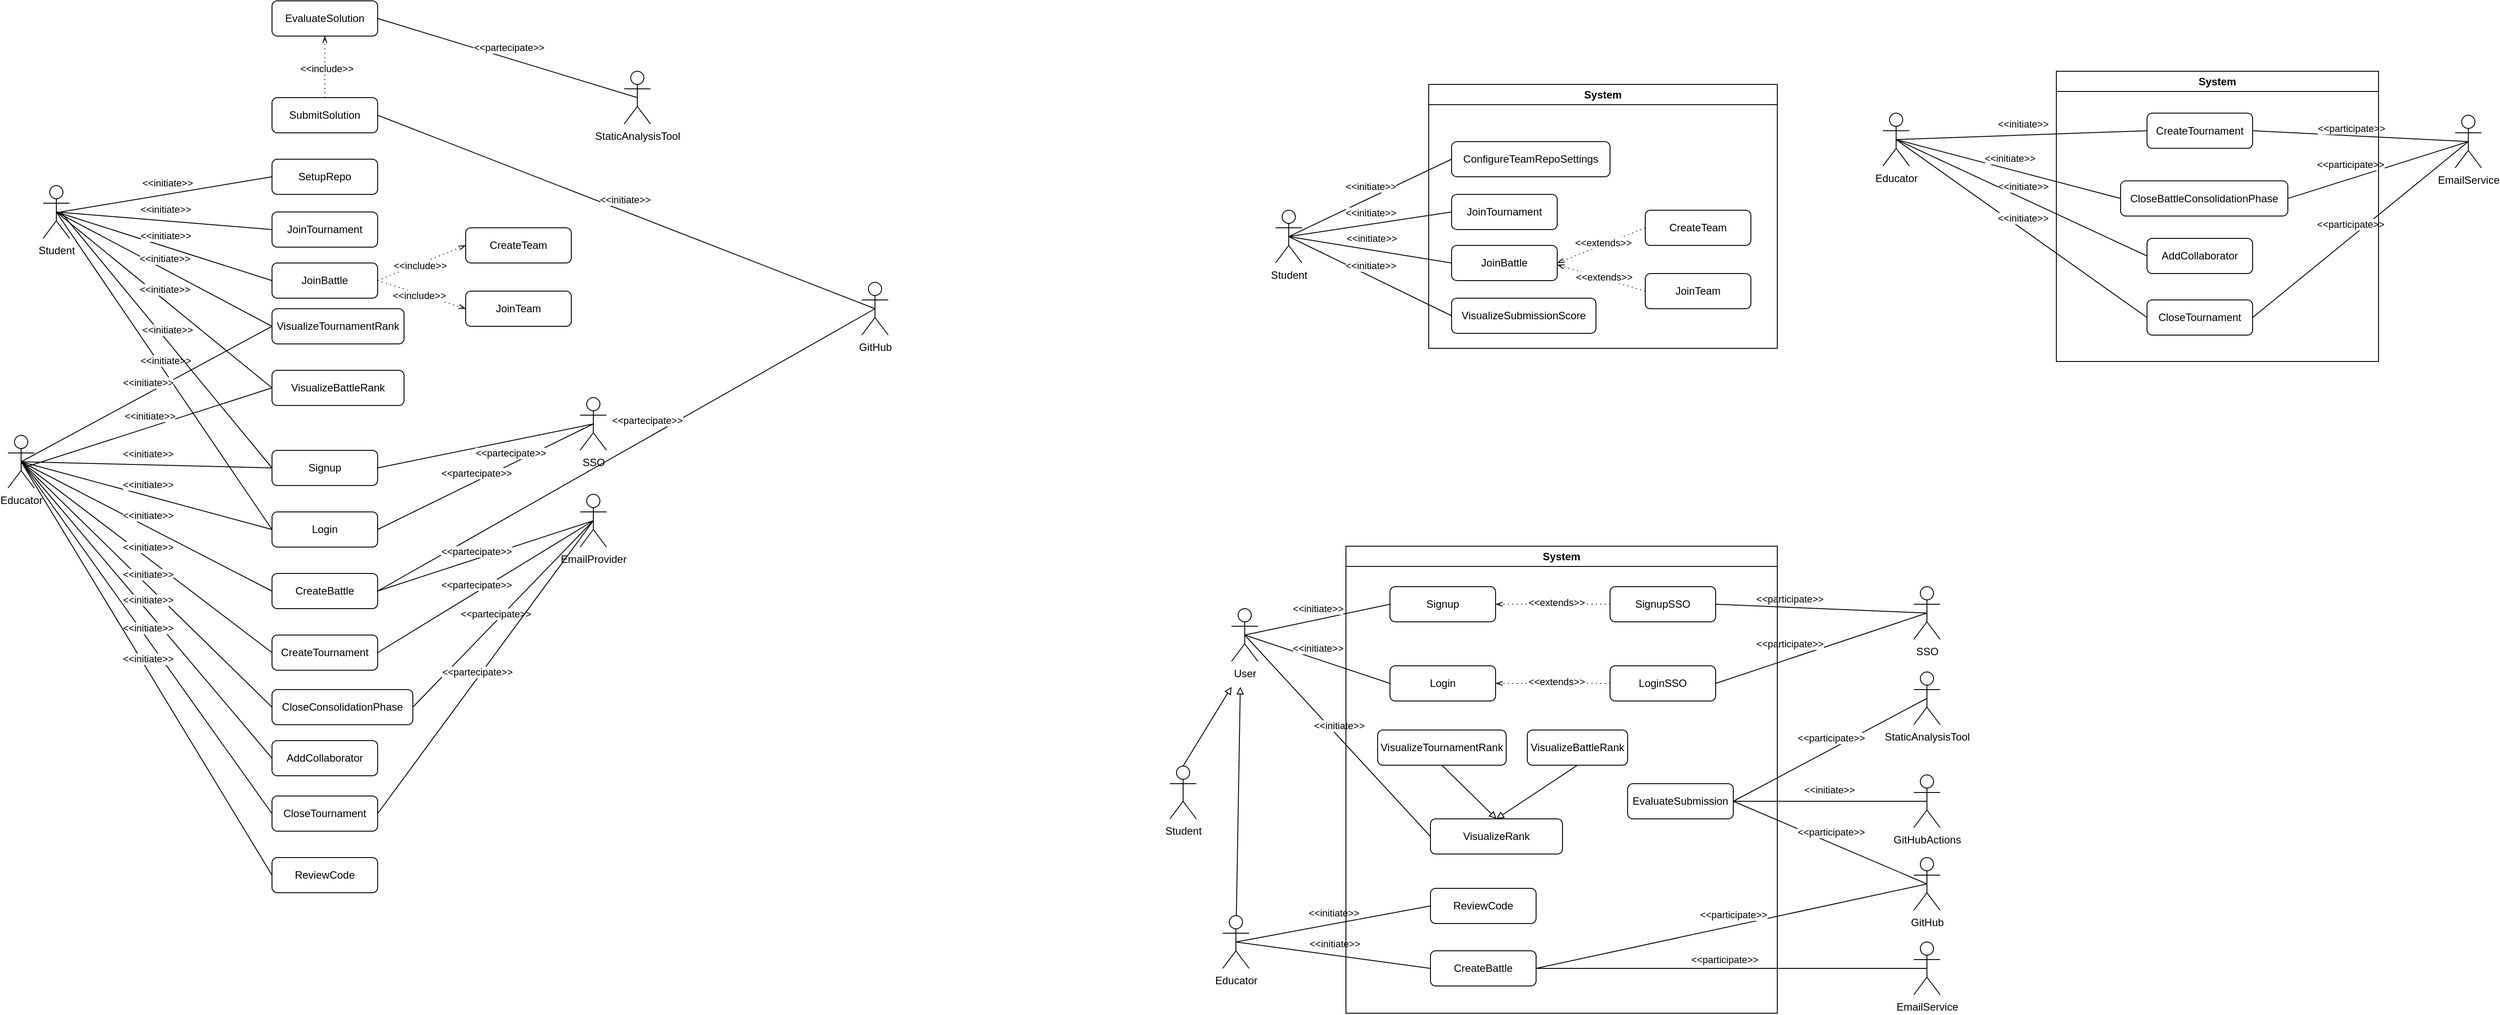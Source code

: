 <mxfile version="22.0.3" type="device">
  <diagram name="Pagina-1" id="O6z_qQVsr-AhyW7QLf9T">
    <mxGraphModel dx="1760" dy="934" grid="1" gridSize="10" guides="1" tooltips="1" connect="1" arrows="1" fold="1" page="1" pageScale="1" pageWidth="1654" pageHeight="2336" math="0" shadow="0">
      <root>
        <mxCell id="0" />
        <mxCell id="1" parent="0" />
        <mxCell id="rVPL7PVAZbZfCyDNaHfz-1" value="StaticAnalysisTool" style="shape=umlActor;verticalLabelPosition=bottom;verticalAlign=top;html=1;outlineConnect=0;" parent="1" vertex="1">
          <mxGeometry x="840" y="250" width="30" height="60" as="geometry" />
        </mxCell>
        <mxCell id="rVPL7PVAZbZfCyDNaHfz-2" value="Student" style="shape=umlActor;verticalLabelPosition=bottom;verticalAlign=top;html=1;outlineConnect=0;" parent="1" vertex="1">
          <mxGeometry x="180" y="380" width="30" height="60" as="geometry" />
        </mxCell>
        <mxCell id="rVPL7PVAZbZfCyDNaHfz-3" value="Educator" style="shape=umlActor;verticalLabelPosition=bottom;verticalAlign=top;html=1;outlineConnect=0;" parent="1" vertex="1">
          <mxGeometry x="140" y="664" width="30" height="60" as="geometry" />
        </mxCell>
        <mxCell id="rVPL7PVAZbZfCyDNaHfz-4" value="SSO" style="shape=umlActor;verticalLabelPosition=bottom;verticalAlign=top;html=1;outlineConnect=0;" parent="1" vertex="1">
          <mxGeometry x="790" y="621" width="30" height="60" as="geometry" />
        </mxCell>
        <mxCell id="rVPL7PVAZbZfCyDNaHfz-6" value="GitHub" style="shape=umlActor;verticalLabelPosition=bottom;verticalAlign=top;html=1;outlineConnect=0;" parent="1" vertex="1">
          <mxGeometry x="1110" y="490" width="30" height="60" as="geometry" />
        </mxCell>
        <mxCell id="rVPL7PVAZbZfCyDNaHfz-9" value="CreateBattle" style="rounded=1;whiteSpace=wrap;html=1;" parent="1" vertex="1">
          <mxGeometry x="440" y="821" width="120" height="40" as="geometry" />
        </mxCell>
        <mxCell id="rVPL7PVAZbZfCyDNaHfz-10" value="CreateTournament" style="rounded=1;whiteSpace=wrap;html=1;" parent="1" vertex="1">
          <mxGeometry x="440" y="891" width="120" height="40" as="geometry" />
        </mxCell>
        <mxCell id="rVPL7PVAZbZfCyDNaHfz-11" value="CloseConsolidationPhase" style="rounded=1;whiteSpace=wrap;html=1;" parent="1" vertex="1">
          <mxGeometry x="440" y="953" width="160" height="40" as="geometry" />
        </mxCell>
        <mxCell id="rVPL7PVAZbZfCyDNaHfz-12" value="CloseTournament" style="rounded=1;whiteSpace=wrap;html=1;" parent="1" vertex="1">
          <mxGeometry x="440" y="1074" width="120" height="40" as="geometry" />
        </mxCell>
        <mxCell id="rVPL7PVAZbZfCyDNaHfz-14" value="Login" style="rounded=1;whiteSpace=wrap;html=1;" parent="1" vertex="1">
          <mxGeometry x="440" y="751" width="120" height="40" as="geometry" />
        </mxCell>
        <mxCell id="rVPL7PVAZbZfCyDNaHfz-15" value="Signup" style="rounded=1;whiteSpace=wrap;html=1;" parent="1" vertex="1">
          <mxGeometry x="440" y="681" width="120" height="40" as="geometry" />
        </mxCell>
        <mxCell id="rVPL7PVAZbZfCyDNaHfz-16" value="SetupRepo" style="rounded=1;whiteSpace=wrap;html=1;" parent="1" vertex="1">
          <mxGeometry x="440" y="350" width="120" height="40" as="geometry" />
        </mxCell>
        <mxCell id="rVPL7PVAZbZfCyDNaHfz-17" value="ReviewCode" style="rounded=1;whiteSpace=wrap;html=1;" parent="1" vertex="1">
          <mxGeometry x="440" y="1144" width="120" height="40" as="geometry" />
        </mxCell>
        <mxCell id="rVPL7PVAZbZfCyDNaHfz-18" value="SubmitSolution" style="rounded=1;whiteSpace=wrap;html=1;" parent="1" vertex="1">
          <mxGeometry x="440" y="280" width="120" height="40" as="geometry" />
        </mxCell>
        <mxCell id="rVPL7PVAZbZfCyDNaHfz-19" value="VisualizeTournamentRank" style="rounded=1;whiteSpace=wrap;html=1;" parent="1" vertex="1">
          <mxGeometry x="440" y="520" width="150" height="40" as="geometry" />
        </mxCell>
        <mxCell id="rVPL7PVAZbZfCyDNaHfz-20" value="EvaluateSolution" style="rounded=1;whiteSpace=wrap;html=1;" parent="1" vertex="1">
          <mxGeometry x="440" y="170" width="120" height="40" as="geometry" />
        </mxCell>
        <mxCell id="rVPL7PVAZbZfCyDNaHfz-21" value="AddCollaborator" style="rounded=1;whiteSpace=wrap;html=1;" parent="1" vertex="1">
          <mxGeometry x="440" y="1011" width="120" height="40" as="geometry" />
        </mxCell>
        <mxCell id="rVPL7PVAZbZfCyDNaHfz-22" value="JoinTournament" style="rounded=1;whiteSpace=wrap;html=1;" parent="1" vertex="1">
          <mxGeometry x="440" y="410" width="120" height="40" as="geometry" />
        </mxCell>
        <mxCell id="rVPL7PVAZbZfCyDNaHfz-23" value="JoinBattle" style="rounded=1;whiteSpace=wrap;html=1;" parent="1" vertex="1">
          <mxGeometry x="440" y="468" width="120" height="40" as="geometry" />
        </mxCell>
        <mxCell id="rVPL7PVAZbZfCyDNaHfz-34" value="" style="fontSize=12;html=1;endFill=0;startFill=0;endSize=6;startSize=6;dashed=1;dashPattern=1 4;endArrow=openThin;startArrow=none;rounded=0;entryX=0.5;entryY=1;entryDx=0;entryDy=0;exitX=0.5;exitY=0;exitDx=0;exitDy=0;" parent="1" source="rVPL7PVAZbZfCyDNaHfz-18" target="rVPL7PVAZbZfCyDNaHfz-20" edge="1">
          <mxGeometry width="160" relative="1" as="geometry">
            <mxPoint x="680" y="410" as="sourcePoint" />
            <mxPoint x="910" y="451" as="targetPoint" />
          </mxGeometry>
        </mxCell>
        <mxCell id="rVPL7PVAZbZfCyDNaHfz-79" value="&amp;lt;&amp;lt;include&amp;gt;&amp;gt;" style="edgeLabel;html=1;align=center;verticalAlign=middle;resizable=0;points=[];" parent="rVPL7PVAZbZfCyDNaHfz-34" vertex="1" connectable="0">
          <mxGeometry x="-0.053" y="-2" relative="1" as="geometry">
            <mxPoint as="offset" />
          </mxGeometry>
        </mxCell>
        <mxCell id="rVPL7PVAZbZfCyDNaHfz-36" value="" style="endArrow=none;html=1;rounded=0;exitX=1;exitY=0.5;exitDx=0;exitDy=0;entryX=0.5;entryY=0.5;entryDx=0;entryDy=0;entryPerimeter=0;" parent="1" source="rVPL7PVAZbZfCyDNaHfz-14" target="rVPL7PVAZbZfCyDNaHfz-4" edge="1">
          <mxGeometry width="50" height="50" relative="1" as="geometry">
            <mxPoint x="740" y="730" as="sourcePoint" />
            <mxPoint x="790" y="680" as="targetPoint" />
          </mxGeometry>
        </mxCell>
        <mxCell id="rVPL7PVAZbZfCyDNaHfz-38" value="&amp;lt;&amp;lt;partecipate&amp;gt;&amp;gt;" style="edgeLabel;html=1;align=center;verticalAlign=middle;resizable=0;points=[];" parent="rVPL7PVAZbZfCyDNaHfz-36" vertex="1" connectable="0">
          <mxGeometry x="-0.087" y="-1" relative="1" as="geometry">
            <mxPoint y="-10" as="offset" />
          </mxGeometry>
        </mxCell>
        <mxCell id="rVPL7PVAZbZfCyDNaHfz-40" value="" style="endArrow=none;html=1;rounded=0;exitX=0.5;exitY=0.5;exitDx=0;exitDy=0;exitPerimeter=0;entryX=0;entryY=0.5;entryDx=0;entryDy=0;" parent="1" source="rVPL7PVAZbZfCyDNaHfz-3" target="rVPL7PVAZbZfCyDNaHfz-14" edge="1">
          <mxGeometry width="50" height="50" relative="1" as="geometry">
            <mxPoint x="420" y="620" as="sourcePoint" />
            <mxPoint x="470" y="570" as="targetPoint" />
          </mxGeometry>
        </mxCell>
        <mxCell id="rVPL7PVAZbZfCyDNaHfz-41" value="&amp;lt;&amp;lt;initiate&amp;gt;&amp;gt;" style="edgeLabel;html=1;align=center;verticalAlign=middle;resizable=0;points=[];" parent="rVPL7PVAZbZfCyDNaHfz-40" vertex="1" connectable="0">
          <mxGeometry x="0.007" relative="1" as="geometry">
            <mxPoint y="-13" as="offset" />
          </mxGeometry>
        </mxCell>
        <mxCell id="rVPL7PVAZbZfCyDNaHfz-42" value="" style="endArrow=none;html=1;rounded=0;exitX=0.5;exitY=0.5;exitDx=0;exitDy=0;exitPerimeter=0;entryX=0;entryY=0.5;entryDx=0;entryDy=0;" parent="1" source="rVPL7PVAZbZfCyDNaHfz-2" target="rVPL7PVAZbZfCyDNaHfz-14" edge="1">
          <mxGeometry width="50" height="50" relative="1" as="geometry">
            <mxPoint x="205" y="600" as="sourcePoint" />
            <mxPoint x="450" y="634" as="targetPoint" />
          </mxGeometry>
        </mxCell>
        <mxCell id="rVPL7PVAZbZfCyDNaHfz-43" value="&amp;lt;&amp;lt;initiate&amp;gt;&amp;gt;" style="edgeLabel;html=1;align=center;verticalAlign=middle;resizable=0;points=[];" parent="rVPL7PVAZbZfCyDNaHfz-42" vertex="1" connectable="0">
          <mxGeometry x="0.007" relative="1" as="geometry">
            <mxPoint y="-13" as="offset" />
          </mxGeometry>
        </mxCell>
        <mxCell id="rVPL7PVAZbZfCyDNaHfz-44" value="" style="endArrow=none;html=1;rounded=0;entryX=0;entryY=0.5;entryDx=0;entryDy=0;" parent="1" target="rVPL7PVAZbZfCyDNaHfz-15" edge="1">
          <mxGeometry width="50" height="50" relative="1" as="geometry">
            <mxPoint x="200" y="410" as="sourcePoint" />
            <mxPoint x="585" y="454" as="targetPoint" />
          </mxGeometry>
        </mxCell>
        <mxCell id="rVPL7PVAZbZfCyDNaHfz-45" value="&amp;lt;&amp;lt;initiate&amp;gt;&amp;gt;" style="edgeLabel;html=1;align=center;verticalAlign=middle;resizable=0;points=[];" parent="rVPL7PVAZbZfCyDNaHfz-44" vertex="1" connectable="0">
          <mxGeometry x="0.007" relative="1" as="geometry">
            <mxPoint y="-13" as="offset" />
          </mxGeometry>
        </mxCell>
        <mxCell id="rVPL7PVAZbZfCyDNaHfz-46" value="" style="endArrow=none;html=1;rounded=0;entryX=0;entryY=0.5;entryDx=0;entryDy=0;exitX=0.5;exitY=0.5;exitDx=0;exitDy=0;exitPerimeter=0;" parent="1" source="rVPL7PVAZbZfCyDNaHfz-3" target="rVPL7PVAZbZfCyDNaHfz-15" edge="1">
          <mxGeometry width="50" height="50" relative="1" as="geometry">
            <mxPoint x="310" y="650" as="sourcePoint" />
            <mxPoint x="555" y="684" as="targetPoint" />
          </mxGeometry>
        </mxCell>
        <mxCell id="rVPL7PVAZbZfCyDNaHfz-47" value="&amp;lt;&amp;lt;initiate&amp;gt;&amp;gt;" style="edgeLabel;html=1;align=center;verticalAlign=middle;resizable=0;points=[];" parent="rVPL7PVAZbZfCyDNaHfz-46" vertex="1" connectable="0">
          <mxGeometry x="0.007" relative="1" as="geometry">
            <mxPoint y="-13" as="offset" />
          </mxGeometry>
        </mxCell>
        <mxCell id="rVPL7PVAZbZfCyDNaHfz-48" value="" style="endArrow=none;html=1;rounded=0;exitX=1;exitY=0.5;exitDx=0;exitDy=0;entryX=0.5;entryY=0.5;entryDx=0;entryDy=0;entryPerimeter=0;" parent="1" source="rVPL7PVAZbZfCyDNaHfz-15" target="rVPL7PVAZbZfCyDNaHfz-4" edge="1">
          <mxGeometry width="50" height="50" relative="1" as="geometry">
            <mxPoint x="680" y="660" as="sourcePoint" />
            <mxPoint x="1050" y="660" as="targetPoint" />
          </mxGeometry>
        </mxCell>
        <mxCell id="rVPL7PVAZbZfCyDNaHfz-49" value="&amp;lt;&amp;lt;partecipate&amp;gt;&amp;gt;" style="edgeLabel;html=1;align=center;verticalAlign=middle;resizable=0;points=[];" parent="rVPL7PVAZbZfCyDNaHfz-48" vertex="1" connectable="0">
          <mxGeometry x="-0.087" y="-1" relative="1" as="geometry">
            <mxPoint x="39" y="5" as="offset" />
          </mxGeometry>
        </mxCell>
        <mxCell id="rVPL7PVAZbZfCyDNaHfz-50" value="" style="endArrow=none;html=1;rounded=0;entryX=0;entryY=0.5;entryDx=0;entryDy=0;" parent="1" target="rVPL7PVAZbZfCyDNaHfz-16" edge="1">
          <mxGeometry width="50" height="50" relative="1" as="geometry">
            <mxPoint x="200" y="410" as="sourcePoint" />
            <mxPoint x="520" y="544" as="targetPoint" />
          </mxGeometry>
        </mxCell>
        <mxCell id="rVPL7PVAZbZfCyDNaHfz-51" value="&amp;lt;&amp;lt;initiate&amp;gt;&amp;gt;" style="edgeLabel;html=1;align=center;verticalAlign=middle;resizable=0;points=[];" parent="rVPL7PVAZbZfCyDNaHfz-50" vertex="1" connectable="0">
          <mxGeometry x="0.007" relative="1" as="geometry">
            <mxPoint y="-13" as="offset" />
          </mxGeometry>
        </mxCell>
        <mxCell id="rVPL7PVAZbZfCyDNaHfz-56" value="" style="endArrow=none;html=1;rounded=0;entryX=0;entryY=0.5;entryDx=0;entryDy=0;exitX=0.5;exitY=0.5;exitDx=0;exitDy=0;exitPerimeter=0;" parent="1" source="rVPL7PVAZbZfCyDNaHfz-2" target="rVPL7PVAZbZfCyDNaHfz-19" edge="1">
          <mxGeometry width="50" height="50" relative="1" as="geometry">
            <mxPoint x="260" y="320" as="sourcePoint" />
            <mxPoint x="500" y="280" as="targetPoint" />
          </mxGeometry>
        </mxCell>
        <mxCell id="rVPL7PVAZbZfCyDNaHfz-57" value="&amp;lt;&amp;lt;initiate&amp;gt;&amp;gt;" style="edgeLabel;html=1;align=center;verticalAlign=middle;resizable=0;points=[];" parent="rVPL7PVAZbZfCyDNaHfz-56" vertex="1" connectable="0">
          <mxGeometry x="0.007" relative="1" as="geometry">
            <mxPoint y="-13" as="offset" />
          </mxGeometry>
        </mxCell>
        <mxCell id="rVPL7PVAZbZfCyDNaHfz-58" value="" style="endArrow=none;html=1;rounded=0;entryX=0;entryY=0.5;entryDx=0;entryDy=0;exitX=0.5;exitY=0.5;exitDx=0;exitDy=0;exitPerimeter=0;" parent="1" source="rVPL7PVAZbZfCyDNaHfz-2" target="rVPL7PVAZbZfCyDNaHfz-22" edge="1">
          <mxGeometry width="50" height="50" relative="1" as="geometry">
            <mxPoint x="320" y="430" as="sourcePoint" />
            <mxPoint x="560" y="390" as="targetPoint" />
          </mxGeometry>
        </mxCell>
        <mxCell id="rVPL7PVAZbZfCyDNaHfz-59" value="&amp;lt;&amp;lt;initiate&amp;gt;&amp;gt;" style="edgeLabel;html=1;align=center;verticalAlign=middle;resizable=0;points=[];" parent="rVPL7PVAZbZfCyDNaHfz-58" vertex="1" connectable="0">
          <mxGeometry x="0.007" relative="1" as="geometry">
            <mxPoint y="-13" as="offset" />
          </mxGeometry>
        </mxCell>
        <mxCell id="rVPL7PVAZbZfCyDNaHfz-60" value="" style="endArrow=none;html=1;rounded=0;entryX=0;entryY=0.5;entryDx=0;entryDy=0;exitX=0.5;exitY=0.5;exitDx=0;exitDy=0;exitPerimeter=0;" parent="1" source="rVPL7PVAZbZfCyDNaHfz-2" target="rVPL7PVAZbZfCyDNaHfz-23" edge="1">
          <mxGeometry width="50" height="50" relative="1" as="geometry">
            <mxPoint x="370" y="450" as="sourcePoint" />
            <mxPoint x="610" y="410" as="targetPoint" />
          </mxGeometry>
        </mxCell>
        <mxCell id="rVPL7PVAZbZfCyDNaHfz-61" value="&amp;lt;&amp;lt;initiate&amp;gt;&amp;gt;" style="edgeLabel;html=1;align=center;verticalAlign=middle;resizable=0;points=[];" parent="rVPL7PVAZbZfCyDNaHfz-60" vertex="1" connectable="0">
          <mxGeometry x="0.007" relative="1" as="geometry">
            <mxPoint y="-13" as="offset" />
          </mxGeometry>
        </mxCell>
        <mxCell id="rVPL7PVAZbZfCyDNaHfz-62" value="" style="endArrow=none;html=1;rounded=0;exitX=0.5;exitY=0.5;exitDx=0;exitDy=0;exitPerimeter=0;entryX=0;entryY=0.5;entryDx=0;entryDy=0;" parent="1" source="rVPL7PVAZbZfCyDNaHfz-3" target="rVPL7PVAZbZfCyDNaHfz-9" edge="1">
          <mxGeometry width="50" height="50" relative="1" as="geometry">
            <mxPoint x="270" y="660" as="sourcePoint" />
            <mxPoint x="515" y="694" as="targetPoint" />
          </mxGeometry>
        </mxCell>
        <mxCell id="rVPL7PVAZbZfCyDNaHfz-63" value="&amp;lt;&amp;lt;initiate&amp;gt;&amp;gt;" style="edgeLabel;html=1;align=center;verticalAlign=middle;resizable=0;points=[];" parent="rVPL7PVAZbZfCyDNaHfz-62" vertex="1" connectable="0">
          <mxGeometry x="0.007" relative="1" as="geometry">
            <mxPoint y="-13" as="offset" />
          </mxGeometry>
        </mxCell>
        <mxCell id="rVPL7PVAZbZfCyDNaHfz-64" value="" style="endArrow=none;html=1;rounded=0;exitX=1;exitY=0.5;exitDx=0;exitDy=0;entryX=0.5;entryY=0.5;entryDx=0;entryDy=0;entryPerimeter=0;" parent="1" source="rVPL7PVAZbZfCyDNaHfz-9" target="rVPL7PVAZbZfCyDNaHfz-6" edge="1">
          <mxGeometry width="50" height="50" relative="1" as="geometry">
            <mxPoint x="730" y="360" as="sourcePoint" />
            <mxPoint x="975" y="394" as="targetPoint" />
          </mxGeometry>
        </mxCell>
        <mxCell id="rVPL7PVAZbZfCyDNaHfz-65" value="&amp;lt;&amp;lt;partecipate&amp;gt;&amp;gt;" style="edgeLabel;html=1;align=center;verticalAlign=middle;resizable=0;points=[];" parent="rVPL7PVAZbZfCyDNaHfz-64" vertex="1" connectable="0">
          <mxGeometry x="0.007" relative="1" as="geometry">
            <mxPoint x="21" y="-33" as="offset" />
          </mxGeometry>
        </mxCell>
        <mxCell id="rVPL7PVAZbZfCyDNaHfz-66" value="" style="endArrow=none;html=1;rounded=0;exitX=1;exitY=0.5;exitDx=0;exitDy=0;entryX=0.5;entryY=0.5;entryDx=0;entryDy=0;entryPerimeter=0;" parent="1" source="rVPL7PVAZbZfCyDNaHfz-20" target="rVPL7PVAZbZfCyDNaHfz-1" edge="1">
          <mxGeometry width="50" height="50" relative="1" as="geometry">
            <mxPoint x="790" y="440" as="sourcePoint" />
            <mxPoint x="1035" y="474" as="targetPoint" />
          </mxGeometry>
        </mxCell>
        <mxCell id="rVPL7PVAZbZfCyDNaHfz-67" value="&amp;lt;&amp;lt;partecipate&amp;gt;&amp;gt;" style="edgeLabel;html=1;align=center;verticalAlign=middle;resizable=0;points=[];" parent="rVPL7PVAZbZfCyDNaHfz-66" vertex="1" connectable="0">
          <mxGeometry x="0.007" relative="1" as="geometry">
            <mxPoint y="-13" as="offset" />
          </mxGeometry>
        </mxCell>
        <mxCell id="rVPL7PVAZbZfCyDNaHfz-68" value="" style="endArrow=none;html=1;rounded=0;exitX=0.5;exitY=0.5;exitDx=0;exitDy=0;exitPerimeter=0;entryX=0;entryY=0.5;entryDx=0;entryDy=0;" parent="1" source="rVPL7PVAZbZfCyDNaHfz-3" target="rVPL7PVAZbZfCyDNaHfz-10" edge="1">
          <mxGeometry width="50" height="50" relative="1" as="geometry">
            <mxPoint x="280" y="670" as="sourcePoint" />
            <mxPoint x="525" y="774" as="targetPoint" />
          </mxGeometry>
        </mxCell>
        <mxCell id="rVPL7PVAZbZfCyDNaHfz-69" value="&amp;lt;&amp;lt;initiate&amp;gt;&amp;gt;" style="edgeLabel;html=1;align=center;verticalAlign=middle;resizable=0;points=[];" parent="rVPL7PVAZbZfCyDNaHfz-68" vertex="1" connectable="0">
          <mxGeometry x="0.007" relative="1" as="geometry">
            <mxPoint y="-13" as="offset" />
          </mxGeometry>
        </mxCell>
        <mxCell id="rVPL7PVAZbZfCyDNaHfz-70" value="" style="endArrow=none;html=1;rounded=0;exitX=0.5;exitY=0.5;exitDx=0;exitDy=0;exitPerimeter=0;entryX=0;entryY=0.5;entryDx=0;entryDy=0;" parent="1" source="rVPL7PVAZbZfCyDNaHfz-3" target="rVPL7PVAZbZfCyDNaHfz-11" edge="1">
          <mxGeometry width="50" height="50" relative="1" as="geometry">
            <mxPoint x="320" y="720" as="sourcePoint" />
            <mxPoint x="565" y="894" as="targetPoint" />
          </mxGeometry>
        </mxCell>
        <mxCell id="rVPL7PVAZbZfCyDNaHfz-71" value="&amp;lt;&amp;lt;initiate&amp;gt;&amp;gt;" style="edgeLabel;html=1;align=center;verticalAlign=middle;resizable=0;points=[];" parent="rVPL7PVAZbZfCyDNaHfz-70" vertex="1" connectable="0">
          <mxGeometry x="0.007" relative="1" as="geometry">
            <mxPoint y="-13" as="offset" />
          </mxGeometry>
        </mxCell>
        <mxCell id="rVPL7PVAZbZfCyDNaHfz-72" value="" style="endArrow=none;html=1;rounded=0;exitX=0.5;exitY=0.5;exitDx=0;exitDy=0;exitPerimeter=0;entryX=0;entryY=0.5;entryDx=0;entryDy=0;" parent="1" source="rVPL7PVAZbZfCyDNaHfz-3" target="rVPL7PVAZbZfCyDNaHfz-21" edge="1">
          <mxGeometry width="50" height="50" relative="1" as="geometry">
            <mxPoint x="290" y="790" as="sourcePoint" />
            <mxPoint x="535" y="964" as="targetPoint" />
          </mxGeometry>
        </mxCell>
        <mxCell id="rVPL7PVAZbZfCyDNaHfz-73" value="&amp;lt;&amp;lt;initiate&amp;gt;&amp;gt;" style="edgeLabel;html=1;align=center;verticalAlign=middle;resizable=0;points=[];" parent="rVPL7PVAZbZfCyDNaHfz-72" vertex="1" connectable="0">
          <mxGeometry x="0.007" relative="1" as="geometry">
            <mxPoint y="-13" as="offset" />
          </mxGeometry>
        </mxCell>
        <mxCell id="rVPL7PVAZbZfCyDNaHfz-74" value="" style="endArrow=none;html=1;rounded=0;exitX=0.5;exitY=0.5;exitDx=0;exitDy=0;exitPerimeter=0;entryX=0;entryY=0.5;entryDx=0;entryDy=0;" parent="1" source="rVPL7PVAZbZfCyDNaHfz-3" target="rVPL7PVAZbZfCyDNaHfz-12" edge="1">
          <mxGeometry width="50" height="50" relative="1" as="geometry">
            <mxPoint x="280" y="780" as="sourcePoint" />
            <mxPoint x="525" y="1074" as="targetPoint" />
          </mxGeometry>
        </mxCell>
        <mxCell id="rVPL7PVAZbZfCyDNaHfz-75" value="&amp;lt;&amp;lt;initiate&amp;gt;&amp;gt;" style="edgeLabel;html=1;align=center;verticalAlign=middle;resizable=0;points=[];" parent="rVPL7PVAZbZfCyDNaHfz-74" vertex="1" connectable="0">
          <mxGeometry x="0.007" relative="1" as="geometry">
            <mxPoint y="-13" as="offset" />
          </mxGeometry>
        </mxCell>
        <mxCell id="rVPL7PVAZbZfCyDNaHfz-76" value="" style="endArrow=none;html=1;rounded=0;exitX=0.5;exitY=0.5;exitDx=0;exitDy=0;exitPerimeter=0;entryX=0;entryY=0.5;entryDx=0;entryDy=0;" parent="1" source="rVPL7PVAZbZfCyDNaHfz-3" target="rVPL7PVAZbZfCyDNaHfz-17" edge="1">
          <mxGeometry width="50" height="50" relative="1" as="geometry">
            <mxPoint x="270" y="890" as="sourcePoint" />
            <mxPoint x="515" y="1247" as="targetPoint" />
          </mxGeometry>
        </mxCell>
        <mxCell id="rVPL7PVAZbZfCyDNaHfz-77" value="&amp;lt;&amp;lt;initiate&amp;gt;&amp;gt;" style="edgeLabel;html=1;align=center;verticalAlign=middle;resizable=0;points=[];" parent="rVPL7PVAZbZfCyDNaHfz-76" vertex="1" connectable="0">
          <mxGeometry x="0.007" relative="1" as="geometry">
            <mxPoint y="-13" as="offset" />
          </mxGeometry>
        </mxCell>
        <mxCell id="rVPL7PVAZbZfCyDNaHfz-81" value="" style="endArrow=none;html=1;rounded=0;exitX=0.5;exitY=0.5;exitDx=0;exitDy=0;exitPerimeter=0;entryX=1;entryY=0.5;entryDx=0;entryDy=0;" parent="1" source="rVPL7PVAZbZfCyDNaHfz-6" target="rVPL7PVAZbZfCyDNaHfz-18" edge="1">
          <mxGeometry width="50" height="50" relative="1" as="geometry">
            <mxPoint x="970" y="390" as="sourcePoint" />
            <mxPoint x="1215" y="747" as="targetPoint" />
          </mxGeometry>
        </mxCell>
        <mxCell id="rVPL7PVAZbZfCyDNaHfz-82" value="&amp;lt;&amp;lt;initiate&amp;gt;&amp;gt;" style="edgeLabel;html=1;align=center;verticalAlign=middle;resizable=0;points=[];" parent="rVPL7PVAZbZfCyDNaHfz-81" vertex="1" connectable="0">
          <mxGeometry x="0.007" relative="1" as="geometry">
            <mxPoint y="-13" as="offset" />
          </mxGeometry>
        </mxCell>
        <mxCell id="rVPL7PVAZbZfCyDNaHfz-83" value="" style="endArrow=none;html=1;rounded=0;entryX=0;entryY=0.5;entryDx=0;entryDy=0;exitX=0.5;exitY=0.5;exitDx=0;exitDy=0;exitPerimeter=0;" parent="1" source="rVPL7PVAZbZfCyDNaHfz-3" target="rVPL7PVAZbZfCyDNaHfz-19" edge="1">
          <mxGeometry width="50" height="50" relative="1" as="geometry">
            <mxPoint x="200" y="540" as="sourcePoint" />
            <mxPoint x="445" y="360" as="targetPoint" />
          </mxGeometry>
        </mxCell>
        <mxCell id="rVPL7PVAZbZfCyDNaHfz-84" value="&amp;lt;&amp;lt;initiate&amp;gt;&amp;gt;" style="edgeLabel;html=1;align=center;verticalAlign=middle;resizable=0;points=[];" parent="rVPL7PVAZbZfCyDNaHfz-83" vertex="1" connectable="0">
          <mxGeometry x="0.007" relative="1" as="geometry">
            <mxPoint y="-13" as="offset" />
          </mxGeometry>
        </mxCell>
        <mxCell id="rVPL7PVAZbZfCyDNaHfz-86" value="EmailProvider" style="shape=umlActor;verticalLabelPosition=bottom;verticalAlign=top;html=1;outlineConnect=0;" parent="1" vertex="1">
          <mxGeometry x="790" y="731" width="30" height="60" as="geometry" />
        </mxCell>
        <mxCell id="rVPL7PVAZbZfCyDNaHfz-89" value="" style="endArrow=none;html=1;rounded=0;exitX=1;exitY=0.5;exitDx=0;exitDy=0;entryX=0.5;entryY=0.5;entryDx=0;entryDy=0;entryPerimeter=0;" parent="1" source="rVPL7PVAZbZfCyDNaHfz-9" target="rVPL7PVAZbZfCyDNaHfz-86" edge="1">
          <mxGeometry width="50" height="50" relative="1" as="geometry">
            <mxPoint x="710" y="750" as="sourcePoint" />
            <mxPoint x="962" y="779" as="targetPoint" />
          </mxGeometry>
        </mxCell>
        <mxCell id="rVPL7PVAZbZfCyDNaHfz-90" value="&amp;lt;&amp;lt;partecipate&amp;gt;&amp;gt;" style="edgeLabel;html=1;align=center;verticalAlign=middle;resizable=0;points=[];" parent="rVPL7PVAZbZfCyDNaHfz-89" vertex="1" connectable="0">
          <mxGeometry x="-0.087" y="-1" relative="1" as="geometry">
            <mxPoint y="-10" as="offset" />
          </mxGeometry>
        </mxCell>
        <mxCell id="rVPL7PVAZbZfCyDNaHfz-91" value="" style="endArrow=none;html=1;rounded=0;exitX=1;exitY=0.5;exitDx=0;exitDy=0;entryX=0.5;entryY=0.5;entryDx=0;entryDy=0;entryPerimeter=0;" parent="1" source="rVPL7PVAZbZfCyDNaHfz-10" target="rVPL7PVAZbZfCyDNaHfz-86" edge="1">
          <mxGeometry width="50" height="50" relative="1" as="geometry">
            <mxPoint x="670" y="820" as="sourcePoint" />
            <mxPoint x="922" y="849" as="targetPoint" />
          </mxGeometry>
        </mxCell>
        <mxCell id="rVPL7PVAZbZfCyDNaHfz-92" value="&amp;lt;&amp;lt;partecipate&amp;gt;&amp;gt;" style="edgeLabel;html=1;align=center;verticalAlign=middle;resizable=0;points=[];" parent="rVPL7PVAZbZfCyDNaHfz-91" vertex="1" connectable="0">
          <mxGeometry x="-0.087" y="-1" relative="1" as="geometry">
            <mxPoint y="-10" as="offset" />
          </mxGeometry>
        </mxCell>
        <mxCell id="rVPL7PVAZbZfCyDNaHfz-93" value="" style="endArrow=none;html=1;rounded=0;exitX=1;exitY=0.5;exitDx=0;exitDy=0;entryX=0.5;entryY=0.5;entryDx=0;entryDy=0;entryPerimeter=0;" parent="1" source="rVPL7PVAZbZfCyDNaHfz-11" target="rVPL7PVAZbZfCyDNaHfz-86" edge="1">
          <mxGeometry width="50" height="50" relative="1" as="geometry">
            <mxPoint x="660" y="840" as="sourcePoint" />
            <mxPoint x="905" y="790" as="targetPoint" />
          </mxGeometry>
        </mxCell>
        <mxCell id="rVPL7PVAZbZfCyDNaHfz-94" value="&amp;lt;&amp;lt;partecipate&amp;gt;&amp;gt;" style="edgeLabel;html=1;align=center;verticalAlign=middle;resizable=0;points=[];" parent="rVPL7PVAZbZfCyDNaHfz-93" vertex="1" connectable="0">
          <mxGeometry x="-0.087" y="-1" relative="1" as="geometry">
            <mxPoint y="-10" as="offset" />
          </mxGeometry>
        </mxCell>
        <mxCell id="rVPL7PVAZbZfCyDNaHfz-95" value="" style="endArrow=none;html=1;rounded=0;exitX=1;exitY=0.5;exitDx=0;exitDy=0;entryX=0.5;entryY=0.5;entryDx=0;entryDy=0;entryPerimeter=0;" parent="1" source="rVPL7PVAZbZfCyDNaHfz-12" target="rVPL7PVAZbZfCyDNaHfz-86" edge="1">
          <mxGeometry width="50" height="50" relative="1" as="geometry">
            <mxPoint x="660" y="910" as="sourcePoint" />
            <mxPoint x="905" y="860" as="targetPoint" />
          </mxGeometry>
        </mxCell>
        <mxCell id="rVPL7PVAZbZfCyDNaHfz-96" value="&amp;lt;&amp;lt;partecipate&amp;gt;&amp;gt;" style="edgeLabel;html=1;align=center;verticalAlign=middle;resizable=0;points=[];" parent="rVPL7PVAZbZfCyDNaHfz-95" vertex="1" connectable="0">
          <mxGeometry x="-0.087" y="-1" relative="1" as="geometry">
            <mxPoint y="-10" as="offset" />
          </mxGeometry>
        </mxCell>
        <mxCell id="PyNmNO64CMn-PJXGECaU-3" value="CreateTeam" style="rounded=1;whiteSpace=wrap;html=1;" parent="1" vertex="1">
          <mxGeometry x="660" y="428" width="120" height="40" as="geometry" />
        </mxCell>
        <mxCell id="PyNmNO64CMn-PJXGECaU-4" value="JoinTeam" style="rounded=1;whiteSpace=wrap;html=1;" parent="1" vertex="1">
          <mxGeometry x="660" y="500" width="120" height="40" as="geometry" />
        </mxCell>
        <mxCell id="PyNmNO64CMn-PJXGECaU-7" value="" style="fontSize=12;html=1;endFill=0;startFill=0;endSize=6;startSize=6;dashed=1;dashPattern=1 4;endArrow=openThin;startArrow=none;rounded=0;entryX=0;entryY=0.5;entryDx=0;entryDy=0;exitX=1;exitY=0.5;exitDx=0;exitDy=0;" parent="1" source="rVPL7PVAZbZfCyDNaHfz-23" target="PyNmNO64CMn-PJXGECaU-3" edge="1">
          <mxGeometry width="160" relative="1" as="geometry">
            <mxPoint x="630" y="390" as="sourcePoint" />
            <mxPoint x="630" y="320" as="targetPoint" />
          </mxGeometry>
        </mxCell>
        <mxCell id="PyNmNO64CMn-PJXGECaU-8" value="&amp;lt;&amp;lt;include&amp;gt;&amp;gt;" style="edgeLabel;html=1;align=center;verticalAlign=middle;resizable=0;points=[];" parent="PyNmNO64CMn-PJXGECaU-7" vertex="1" connectable="0">
          <mxGeometry x="-0.053" y="-2" relative="1" as="geometry">
            <mxPoint as="offset" />
          </mxGeometry>
        </mxCell>
        <mxCell id="PyNmNO64CMn-PJXGECaU-9" value="" style="fontSize=12;html=1;endFill=0;startFill=0;endSize=6;startSize=6;dashed=1;dashPattern=1 4;endArrow=openThin;startArrow=none;rounded=0;entryX=0;entryY=0.5;entryDx=0;entryDy=0;exitX=1;exitY=0.5;exitDx=0;exitDy=0;" parent="1" source="rVPL7PVAZbZfCyDNaHfz-23" target="PyNmNO64CMn-PJXGECaU-4" edge="1">
          <mxGeometry width="160" relative="1" as="geometry">
            <mxPoint x="630" y="500" as="sourcePoint" />
            <mxPoint x="630" y="430" as="targetPoint" />
          </mxGeometry>
        </mxCell>
        <mxCell id="PyNmNO64CMn-PJXGECaU-10" value="&amp;lt;&amp;lt;include&amp;gt;&amp;gt;" style="edgeLabel;html=1;align=center;verticalAlign=middle;resizable=0;points=[];" parent="PyNmNO64CMn-PJXGECaU-9" vertex="1" connectable="0">
          <mxGeometry x="-0.053" y="-2" relative="1" as="geometry">
            <mxPoint as="offset" />
          </mxGeometry>
        </mxCell>
        <mxCell id="PyNmNO64CMn-PJXGECaU-11" value="VisualizeBattleRank" style="rounded=1;whiteSpace=wrap;html=1;" parent="1" vertex="1">
          <mxGeometry x="440" y="590" width="150" height="40" as="geometry" />
        </mxCell>
        <mxCell id="PyNmNO64CMn-PJXGECaU-12" value="" style="endArrow=none;html=1;rounded=0;entryX=0;entryY=0.5;entryDx=0;entryDy=0;" parent="1" target="PyNmNO64CMn-PJXGECaU-11" edge="1">
          <mxGeometry width="50" height="50" relative="1" as="geometry">
            <mxPoint x="160" y="700" as="sourcePoint" />
            <mxPoint x="655" y="730" as="targetPoint" />
          </mxGeometry>
        </mxCell>
        <mxCell id="PyNmNO64CMn-PJXGECaU-13" value="&amp;lt;&amp;lt;initiate&amp;gt;&amp;gt;" style="edgeLabel;html=1;align=center;verticalAlign=middle;resizable=0;points=[];" parent="PyNmNO64CMn-PJXGECaU-12" vertex="1" connectable="0">
          <mxGeometry x="0.007" relative="1" as="geometry">
            <mxPoint y="-13" as="offset" />
          </mxGeometry>
        </mxCell>
        <mxCell id="PyNmNO64CMn-PJXGECaU-14" value="" style="endArrow=none;html=1;rounded=0;entryX=0;entryY=0.5;entryDx=0;entryDy=0;exitX=0.5;exitY=0.5;exitDx=0;exitDy=0;exitPerimeter=0;" parent="1" source="rVPL7PVAZbZfCyDNaHfz-2" target="PyNmNO64CMn-PJXGECaU-11" edge="1">
          <mxGeometry width="50" height="50" relative="1" as="geometry">
            <mxPoint x="410" y="590" as="sourcePoint" />
            <mxPoint x="655" y="720" as="targetPoint" />
          </mxGeometry>
        </mxCell>
        <mxCell id="PyNmNO64CMn-PJXGECaU-15" value="&amp;lt;&amp;lt;initiate&amp;gt;&amp;gt;" style="edgeLabel;html=1;align=center;verticalAlign=middle;resizable=0;points=[];" parent="PyNmNO64CMn-PJXGECaU-14" vertex="1" connectable="0">
          <mxGeometry x="0.007" relative="1" as="geometry">
            <mxPoint y="-13" as="offset" />
          </mxGeometry>
        </mxCell>
        <mxCell id="PyNmNO64CMn-PJXGECaU-16" value="Student" style="shape=umlActor;verticalLabelPosition=bottom;verticalAlign=top;html=1;outlineConnect=0;" parent="1" vertex="1">
          <mxGeometry x="1580" y="408" width="30" height="60" as="geometry" />
        </mxCell>
        <mxCell id="PyNmNO64CMn-PJXGECaU-17" value="ConfigureTeamRepoSettings" style="rounded=1;whiteSpace=wrap;html=1;" parent="1" vertex="1">
          <mxGeometry x="1780" y="330" width="180" height="40" as="geometry" />
        </mxCell>
        <mxCell id="PyNmNO64CMn-PJXGECaU-18" value="JoinTournament" style="rounded=1;whiteSpace=wrap;html=1;" parent="1" vertex="1">
          <mxGeometry x="1780" y="390" width="120" height="40" as="geometry" />
        </mxCell>
        <mxCell id="PyNmNO64CMn-PJXGECaU-19" value="JoinBattle" style="rounded=1;whiteSpace=wrap;html=1;" parent="1" vertex="1">
          <mxGeometry x="1780" y="448" width="120" height="40" as="geometry" />
        </mxCell>
        <mxCell id="PyNmNO64CMn-PJXGECaU-21" value="" style="endArrow=none;html=1;rounded=0;entryX=0;entryY=0.5;entryDx=0;entryDy=0;exitX=0.5;exitY=0.5;exitDx=0;exitDy=0;exitPerimeter=0;" parent="1" source="PyNmNO64CMn-PJXGECaU-16" target="PyNmNO64CMn-PJXGECaU-17" edge="1">
          <mxGeometry width="50" height="50" relative="1" as="geometry">
            <mxPoint x="1540" y="390" as="sourcePoint" />
            <mxPoint x="1860" y="524" as="targetPoint" />
          </mxGeometry>
        </mxCell>
        <mxCell id="PyNmNO64CMn-PJXGECaU-22" value="&amp;lt;&amp;lt;initiate&amp;gt;&amp;gt;" style="edgeLabel;html=1;align=center;verticalAlign=middle;resizable=0;points=[];" parent="PyNmNO64CMn-PJXGECaU-21" vertex="1" connectable="0">
          <mxGeometry x="0.007" relative="1" as="geometry">
            <mxPoint y="-13" as="offset" />
          </mxGeometry>
        </mxCell>
        <mxCell id="PyNmNO64CMn-PJXGECaU-25" value="" style="endArrow=none;html=1;rounded=0;entryX=0;entryY=0.5;entryDx=0;entryDy=0;exitX=0.5;exitY=0.5;exitDx=0;exitDy=0;exitPerimeter=0;" parent="1" source="PyNmNO64CMn-PJXGECaU-16" target="PyNmNO64CMn-PJXGECaU-18" edge="1">
          <mxGeometry width="50" height="50" relative="1" as="geometry">
            <mxPoint x="1660" y="410" as="sourcePoint" />
            <mxPoint x="1900" y="370" as="targetPoint" />
          </mxGeometry>
        </mxCell>
        <mxCell id="PyNmNO64CMn-PJXGECaU-26" value="&amp;lt;&amp;lt;initiate&amp;gt;&amp;gt;" style="edgeLabel;html=1;align=center;verticalAlign=middle;resizable=0;points=[];" parent="PyNmNO64CMn-PJXGECaU-25" vertex="1" connectable="0">
          <mxGeometry x="0.007" relative="1" as="geometry">
            <mxPoint y="-13" as="offset" />
          </mxGeometry>
        </mxCell>
        <mxCell id="PyNmNO64CMn-PJXGECaU-27" value="" style="endArrow=none;html=1;rounded=0;entryX=0;entryY=0.5;entryDx=0;entryDy=0;exitX=0.5;exitY=0.5;exitDx=0;exitDy=0;exitPerimeter=0;" parent="1" source="PyNmNO64CMn-PJXGECaU-16" target="PyNmNO64CMn-PJXGECaU-19" edge="1">
          <mxGeometry width="50" height="50" relative="1" as="geometry">
            <mxPoint x="1710" y="430" as="sourcePoint" />
            <mxPoint x="1950" y="390" as="targetPoint" />
          </mxGeometry>
        </mxCell>
        <mxCell id="PyNmNO64CMn-PJXGECaU-28" value="&amp;lt;&amp;lt;initiate&amp;gt;&amp;gt;" style="edgeLabel;html=1;align=center;verticalAlign=middle;resizable=0;points=[];" parent="PyNmNO64CMn-PJXGECaU-27" vertex="1" connectable="0">
          <mxGeometry x="0.007" relative="1" as="geometry">
            <mxPoint y="-13" as="offset" />
          </mxGeometry>
        </mxCell>
        <mxCell id="PyNmNO64CMn-PJXGECaU-29" value="CreateTeam" style="rounded=1;whiteSpace=wrap;html=1;" parent="1" vertex="1">
          <mxGeometry x="2000" y="408" width="120" height="40" as="geometry" />
        </mxCell>
        <mxCell id="PyNmNO64CMn-PJXGECaU-30" value="JoinTeam" style="rounded=1;whiteSpace=wrap;html=1;" parent="1" vertex="1">
          <mxGeometry x="2000" y="480" width="120" height="40" as="geometry" />
        </mxCell>
        <mxCell id="PyNmNO64CMn-PJXGECaU-31" value="" style="fontSize=12;html=1;endFill=0;startFill=0;endSize=6;startSize=6;dashed=1;dashPattern=1 4;endArrow=openThin;startArrow=none;rounded=0;entryX=1;entryY=0.5;entryDx=0;entryDy=0;exitX=0;exitY=0.5;exitDx=0;exitDy=0;" parent="1" source="PyNmNO64CMn-PJXGECaU-29" target="PyNmNO64CMn-PJXGECaU-19" edge="1">
          <mxGeometry width="160" relative="1" as="geometry">
            <mxPoint x="1970" y="370" as="sourcePoint" />
            <mxPoint x="1970" y="300" as="targetPoint" />
          </mxGeometry>
        </mxCell>
        <mxCell id="PyNmNO64CMn-PJXGECaU-32" value="&amp;lt;&amp;lt;extends&amp;gt;&amp;gt;" style="edgeLabel;html=1;align=center;verticalAlign=middle;resizable=0;points=[];" parent="PyNmNO64CMn-PJXGECaU-31" vertex="1" connectable="0">
          <mxGeometry x="-0.053" y="-2" relative="1" as="geometry">
            <mxPoint as="offset" />
          </mxGeometry>
        </mxCell>
        <mxCell id="PyNmNO64CMn-PJXGECaU-33" value="" style="fontSize=12;html=1;endFill=0;startFill=0;endSize=6;startSize=6;dashed=1;dashPattern=1 4;endArrow=openThin;startArrow=none;rounded=0;exitX=0;exitY=0.5;exitDx=0;exitDy=0;" parent="1" source="PyNmNO64CMn-PJXGECaU-30" edge="1">
          <mxGeometry width="160" relative="1" as="geometry">
            <mxPoint x="1970" y="480" as="sourcePoint" />
            <mxPoint x="1900" y="470" as="targetPoint" />
          </mxGeometry>
        </mxCell>
        <mxCell id="PyNmNO64CMn-PJXGECaU-34" value="&amp;lt;&amp;lt;extends&amp;gt;&amp;gt;" style="edgeLabel;html=1;align=center;verticalAlign=middle;resizable=0;points=[];" parent="PyNmNO64CMn-PJXGECaU-33" vertex="1" connectable="0">
          <mxGeometry x="-0.053" y="-2" relative="1" as="geometry">
            <mxPoint as="offset" />
          </mxGeometry>
        </mxCell>
        <mxCell id="PyNmNO64CMn-PJXGECaU-36" value="StaticAnalysisTool" style="shape=umlActor;verticalLabelPosition=bottom;verticalAlign=top;html=1;outlineConnect=0;" parent="1" vertex="1">
          <mxGeometry x="2305" y="933" width="30" height="60" as="geometry" />
        </mxCell>
        <mxCell id="PyNmNO64CMn-PJXGECaU-37" value="Student" style="shape=umlActor;verticalLabelPosition=bottom;verticalAlign=top;html=1;outlineConnect=0;" parent="1" vertex="1">
          <mxGeometry x="1460" y="1040" width="30" height="60" as="geometry" />
        </mxCell>
        <mxCell id="PyNmNO64CMn-PJXGECaU-38" value="Educator" style="shape=umlActor;verticalLabelPosition=bottom;verticalAlign=top;html=1;outlineConnect=0;" parent="1" vertex="1">
          <mxGeometry x="1520" y="1210" width="30" height="60" as="geometry" />
        </mxCell>
        <mxCell id="PyNmNO64CMn-PJXGECaU-39" value="SSO" style="shape=umlActor;verticalLabelPosition=bottom;verticalAlign=top;html=1;outlineConnect=0;" parent="1" vertex="1">
          <mxGeometry x="2305" y="836" width="30" height="60" as="geometry" />
        </mxCell>
        <mxCell id="PyNmNO64CMn-PJXGECaU-40" value="GitHub" style="shape=umlActor;verticalLabelPosition=bottom;verticalAlign=top;html=1;outlineConnect=0;" parent="1" vertex="1">
          <mxGeometry x="2305" y="1144" width="30" height="60" as="geometry" />
        </mxCell>
        <mxCell id="PyNmNO64CMn-PJXGECaU-42" value="Login" style="rounded=1;whiteSpace=wrap;html=1;" parent="1" vertex="1">
          <mxGeometry x="1710" y="926" width="120" height="40" as="geometry" />
        </mxCell>
        <mxCell id="PyNmNO64CMn-PJXGECaU-43" value="Signup" style="rounded=1;whiteSpace=wrap;html=1;" parent="1" vertex="1">
          <mxGeometry x="1710" y="836" width="120" height="40" as="geometry" />
        </mxCell>
        <mxCell id="PyNmNO64CMn-PJXGECaU-52" value="" style="endArrow=none;html=1;rounded=0;exitX=1;exitY=0.5;exitDx=0;exitDy=0;entryX=0.5;entryY=0.5;entryDx=0;entryDy=0;entryPerimeter=0;" parent="1" source="vC8SmCfWpqFQRWsowJGh-3" target="PyNmNO64CMn-PJXGECaU-39" edge="1">
          <mxGeometry width="50" height="50" relative="1" as="geometry">
            <mxPoint x="2010" y="1241" as="sourcePoint" />
            <mxPoint x="2060" y="1191" as="targetPoint" />
          </mxGeometry>
        </mxCell>
        <mxCell id="PyNmNO64CMn-PJXGECaU-53" value="&amp;lt;&amp;lt;participate&amp;gt;&amp;gt;" style="edgeLabel;html=1;align=center;verticalAlign=middle;resizable=0;points=[];" parent="PyNmNO64CMn-PJXGECaU-52" vertex="1" connectable="0">
          <mxGeometry x="-0.087" y="-1" relative="1" as="geometry">
            <mxPoint x="-26" y="-10" as="offset" />
          </mxGeometry>
        </mxCell>
        <mxCell id="PyNmNO64CMn-PJXGECaU-54" value="" style="endArrow=none;html=1;rounded=0;exitX=0.5;exitY=0.5;exitDx=0;exitDy=0;exitPerimeter=0;entryX=0;entryY=0.5;entryDx=0;entryDy=0;" parent="1" source="g3QGyG_K5XYWg4N6X8E2-1" target="PyNmNO64CMn-PJXGECaU-42" edge="1">
          <mxGeometry width="50" height="50" relative="1" as="geometry">
            <mxPoint x="1690" y="1131" as="sourcePoint" />
            <mxPoint x="1740" y="1081" as="targetPoint" />
          </mxGeometry>
        </mxCell>
        <mxCell id="PyNmNO64CMn-PJXGECaU-55" value="&amp;lt;&amp;lt;initiate&amp;gt;&amp;gt;" style="edgeLabel;html=1;align=center;verticalAlign=middle;resizable=0;points=[];" parent="PyNmNO64CMn-PJXGECaU-54" vertex="1" connectable="0">
          <mxGeometry x="0.007" relative="1" as="geometry">
            <mxPoint y="-13" as="offset" />
          </mxGeometry>
        </mxCell>
        <mxCell id="PyNmNO64CMn-PJXGECaU-60" value="" style="endArrow=none;html=1;rounded=0;entryX=0;entryY=0.5;entryDx=0;entryDy=0;exitX=0.5;exitY=0.5;exitDx=0;exitDy=0;exitPerimeter=0;" parent="1" source="g3QGyG_K5XYWg4N6X8E2-1" target="PyNmNO64CMn-PJXGECaU-43" edge="1">
          <mxGeometry width="50" height="50" relative="1" as="geometry">
            <mxPoint x="1580" y="1161" as="sourcePoint" />
            <mxPoint x="1825" y="1195" as="targetPoint" />
          </mxGeometry>
        </mxCell>
        <mxCell id="PyNmNO64CMn-PJXGECaU-61" value="&amp;lt;&amp;lt;initiate&amp;gt;&amp;gt;" style="edgeLabel;html=1;align=center;verticalAlign=middle;resizable=0;points=[];" parent="PyNmNO64CMn-PJXGECaU-60" vertex="1" connectable="0">
          <mxGeometry x="0.007" relative="1" as="geometry">
            <mxPoint y="-13" as="offset" />
          </mxGeometry>
        </mxCell>
        <mxCell id="PyNmNO64CMn-PJXGECaU-62" value="" style="endArrow=none;html=1;rounded=0;exitX=1;exitY=0.5;exitDx=0;exitDy=0;entryX=0.5;entryY=0.5;entryDx=0;entryDy=0;entryPerimeter=0;" parent="1" source="vC8SmCfWpqFQRWsowJGh-4" target="PyNmNO64CMn-PJXGECaU-39" edge="1">
          <mxGeometry width="50" height="50" relative="1" as="geometry">
            <mxPoint x="1950" y="1171" as="sourcePoint" />
            <mxPoint x="2320" y="1171" as="targetPoint" />
          </mxGeometry>
        </mxCell>
        <mxCell id="PyNmNO64CMn-PJXGECaU-63" value="&amp;lt;&amp;lt;participate&amp;gt;&amp;gt;" style="edgeLabel;html=1;align=center;verticalAlign=middle;resizable=0;points=[];" parent="PyNmNO64CMn-PJXGECaU-62" vertex="1" connectable="0">
          <mxGeometry x="-0.087" y="-1" relative="1" as="geometry">
            <mxPoint x="-26" y="-12" as="offset" />
          </mxGeometry>
        </mxCell>
        <mxCell id="PyNmNO64CMn-PJXGECaU-72" value="" style="endArrow=none;html=1;rounded=0;exitX=0.5;exitY=0.5;exitDx=0;exitDy=0;exitPerimeter=0;entryX=0;entryY=0.5;entryDx=0;entryDy=0;" parent="1" source="PyNmNO64CMn-PJXGECaU-38" target="PyNmNO64CMn-PJXGECaU-41" edge="1">
          <mxGeometry width="50" height="50" relative="1" as="geometry">
            <mxPoint x="1540" y="1171" as="sourcePoint" />
            <mxPoint x="1785" y="1205" as="targetPoint" />
          </mxGeometry>
        </mxCell>
        <mxCell id="PyNmNO64CMn-PJXGECaU-73" value="&amp;lt;&amp;lt;initiate&amp;gt;&amp;gt;" style="edgeLabel;html=1;align=center;verticalAlign=middle;resizable=0;points=[];" parent="PyNmNO64CMn-PJXGECaU-72" vertex="1" connectable="0">
          <mxGeometry x="0.007" relative="1" as="geometry">
            <mxPoint y="-13" as="offset" />
          </mxGeometry>
        </mxCell>
        <mxCell id="PyNmNO64CMn-PJXGECaU-76" value="" style="endArrow=none;html=1;rounded=0;exitX=1;exitY=0.5;exitDx=0;exitDy=0;entryX=0.5;entryY=0.5;entryDx=0;entryDy=0;entryPerimeter=0;" parent="1" source="PyNmNO64CMn-PJXGECaU-45" target="PyNmNO64CMn-PJXGECaU-36" edge="1">
          <mxGeometry width="50" height="50" relative="1" as="geometry">
            <mxPoint x="2630" y="1106" as="sourcePoint" />
            <mxPoint x="2875" y="1140" as="targetPoint" />
          </mxGeometry>
        </mxCell>
        <mxCell id="PyNmNO64CMn-PJXGECaU-77" value="&amp;lt;&amp;lt;participate&amp;gt;&amp;gt;" style="edgeLabel;html=1;align=center;verticalAlign=middle;resizable=0;points=[];" parent="PyNmNO64CMn-PJXGECaU-76" vertex="1" connectable="0">
          <mxGeometry x="0.007" relative="1" as="geometry">
            <mxPoint y="-13" as="offset" />
          </mxGeometry>
        </mxCell>
        <mxCell id="PyNmNO64CMn-PJXGECaU-81" value="" style="endArrow=none;html=1;rounded=0;exitX=0.5;exitY=0.5;exitDx=0;exitDy=0;exitPerimeter=0;entryX=1;entryY=0.5;entryDx=0;entryDy=0;" parent="1" source="i8bN6fS9INrkcdIH31aL-1" target="PyNmNO64CMn-PJXGECaU-45" edge="1">
          <mxGeometry width="50" height="50" relative="1" as="geometry">
            <mxPoint x="2240" y="901" as="sourcePoint" />
            <mxPoint x="2485" y="1258" as="targetPoint" />
          </mxGeometry>
        </mxCell>
        <mxCell id="PyNmNO64CMn-PJXGECaU-82" value="&amp;lt;&amp;lt;initiate&amp;gt;&amp;gt;" style="edgeLabel;html=1;align=center;verticalAlign=middle;resizable=0;points=[];" parent="PyNmNO64CMn-PJXGECaU-81" vertex="1" connectable="0">
          <mxGeometry x="0.007" relative="1" as="geometry">
            <mxPoint y="-13" as="offset" />
          </mxGeometry>
        </mxCell>
        <mxCell id="PyNmNO64CMn-PJXGECaU-85" value="EmailService" style="shape=umlActor;verticalLabelPosition=bottom;verticalAlign=top;html=1;outlineConnect=0;" parent="1" vertex="1">
          <mxGeometry x="2305" y="1240" width="30" height="60" as="geometry" />
        </mxCell>
        <mxCell id="PyNmNO64CMn-PJXGECaU-86" value="" style="endArrow=none;html=1;rounded=0;exitX=1;exitY=0.5;exitDx=0;exitDy=0;entryX=0.5;entryY=0.5;entryDx=0;entryDy=0;entryPerimeter=0;" parent="1" source="PyNmNO64CMn-PJXGECaU-41" target="PyNmNO64CMn-PJXGECaU-85" edge="1">
          <mxGeometry width="50" height="50" relative="1" as="geometry">
            <mxPoint x="1980" y="1261" as="sourcePoint" />
            <mxPoint x="2232" y="1290" as="targetPoint" />
          </mxGeometry>
        </mxCell>
        <mxCell id="PyNmNO64CMn-PJXGECaU-88" value="&amp;lt;&amp;lt;participate&amp;gt;&amp;gt;" style="edgeLabel;html=1;align=center;verticalAlign=middle;resizable=0;points=[];" parent="1" vertex="1" connectable="0">
          <mxGeometry x="2090.004" y="1260.003" as="geometry" />
        </mxCell>
        <mxCell id="PyNmNO64CMn-PJXGECaU-98" value="" style="endArrow=none;html=1;rounded=0;entryX=0;entryY=0.5;entryDx=0;entryDy=0;exitX=0.5;exitY=0.5;exitDx=0;exitDy=0;exitPerimeter=0;" parent="1" source="g3QGyG_K5XYWg4N6X8E2-1" target="PyNmNO64CMn-PJXGECaU-95" edge="1">
          <mxGeometry width="50" height="50" relative="1" as="geometry">
            <mxPoint x="1680" y="1101" as="sourcePoint" />
            <mxPoint x="1925" y="1231" as="targetPoint" />
          </mxGeometry>
        </mxCell>
        <mxCell id="PyNmNO64CMn-PJXGECaU-99" value="&amp;lt;&amp;lt;initiate&amp;gt;&amp;gt;" style="edgeLabel;html=1;align=center;verticalAlign=middle;resizable=0;points=[];" parent="PyNmNO64CMn-PJXGECaU-98" vertex="1" connectable="0">
          <mxGeometry x="0.007" relative="1" as="geometry">
            <mxPoint y="-13" as="offset" />
          </mxGeometry>
        </mxCell>
        <mxCell id="PyNmNO64CMn-PJXGECaU-139" value="Educator" style="shape=umlActor;verticalLabelPosition=bottom;verticalAlign=top;html=1;outlineConnect=0;" parent="1" vertex="1">
          <mxGeometry x="2270" y="297.667" width="30" height="60" as="geometry" />
        </mxCell>
        <mxCell id="PyNmNO64CMn-PJXGECaU-141" value="CreateTournament" style="rounded=1;whiteSpace=wrap;html=1;" parent="1" vertex="1">
          <mxGeometry x="2570" y="297.667" width="120" height="40" as="geometry" />
        </mxCell>
        <mxCell id="PyNmNO64CMn-PJXGECaU-142" value="CloseBattleConsolidationPhase" style="rounded=1;whiteSpace=wrap;html=1;" parent="1" vertex="1">
          <mxGeometry x="2540" y="374.67" width="190" height="40" as="geometry" />
        </mxCell>
        <mxCell id="PyNmNO64CMn-PJXGECaU-143" value="CloseTournament" style="rounded=1;whiteSpace=wrap;html=1;" parent="1" vertex="1">
          <mxGeometry x="2570" y="509.997" width="120" height="40" as="geometry" />
        </mxCell>
        <mxCell id="PyNmNO64CMn-PJXGECaU-147" value="AddCollaborator" style="rounded=1;whiteSpace=wrap;html=1;" parent="1" vertex="1">
          <mxGeometry x="2570" y="439.997" width="120" height="40" as="geometry" />
        </mxCell>
        <mxCell id="PyNmNO64CMn-PJXGECaU-159" value="" style="endArrow=none;html=1;rounded=0;exitX=0.5;exitY=0.5;exitDx=0;exitDy=0;exitPerimeter=0;entryX=0;entryY=0.5;entryDx=0;entryDy=0;" parent="1" source="PyNmNO64CMn-PJXGECaU-139" target="PyNmNO64CMn-PJXGECaU-141" edge="1">
          <mxGeometry width="50" height="50" relative="1" as="geometry">
            <mxPoint x="2410" y="303.667" as="sourcePoint" />
            <mxPoint x="2655" y="407.667" as="targetPoint" />
          </mxGeometry>
        </mxCell>
        <mxCell id="PyNmNO64CMn-PJXGECaU-160" value="&amp;lt;&amp;lt;initiate&amp;gt;&amp;gt;" style="edgeLabel;html=1;align=center;verticalAlign=middle;resizable=0;points=[];" parent="PyNmNO64CMn-PJXGECaU-159" vertex="1" connectable="0">
          <mxGeometry x="0.007" relative="1" as="geometry">
            <mxPoint y="-13" as="offset" />
          </mxGeometry>
        </mxCell>
        <mxCell id="PyNmNO64CMn-PJXGECaU-161" value="" style="endArrow=none;html=1;rounded=0;exitX=0.5;exitY=0.5;exitDx=0;exitDy=0;exitPerimeter=0;entryX=0;entryY=0.5;entryDx=0;entryDy=0;" parent="1" source="PyNmNO64CMn-PJXGECaU-139" target="PyNmNO64CMn-PJXGECaU-142" edge="1">
          <mxGeometry width="50" height="50" relative="1" as="geometry">
            <mxPoint x="2450" y="353.667" as="sourcePoint" />
            <mxPoint x="2695" y="527.667" as="targetPoint" />
          </mxGeometry>
        </mxCell>
        <mxCell id="PyNmNO64CMn-PJXGECaU-162" value="&amp;lt;&amp;lt;initiate&amp;gt;&amp;gt;" style="edgeLabel;html=1;align=center;verticalAlign=middle;resizable=0;points=[];" parent="PyNmNO64CMn-PJXGECaU-161" vertex="1" connectable="0">
          <mxGeometry x="0.007" relative="1" as="geometry">
            <mxPoint y="-13" as="offset" />
          </mxGeometry>
        </mxCell>
        <mxCell id="PyNmNO64CMn-PJXGECaU-163" value="" style="endArrow=none;html=1;rounded=0;exitX=0.5;exitY=0.5;exitDx=0;exitDy=0;exitPerimeter=0;entryX=0;entryY=0.5;entryDx=0;entryDy=0;" parent="1" source="PyNmNO64CMn-PJXGECaU-139" target="PyNmNO64CMn-PJXGECaU-147" edge="1">
          <mxGeometry width="50" height="50" relative="1" as="geometry">
            <mxPoint x="2420" y="423.667" as="sourcePoint" />
            <mxPoint x="2665" y="597.667" as="targetPoint" />
          </mxGeometry>
        </mxCell>
        <mxCell id="PyNmNO64CMn-PJXGECaU-164" value="&amp;lt;&amp;lt;initiate&amp;gt;&amp;gt;" style="edgeLabel;html=1;align=center;verticalAlign=middle;resizable=0;points=[];" parent="PyNmNO64CMn-PJXGECaU-163" vertex="1" connectable="0">
          <mxGeometry x="0.007" relative="1" as="geometry">
            <mxPoint y="-13" as="offset" />
          </mxGeometry>
        </mxCell>
        <mxCell id="PyNmNO64CMn-PJXGECaU-165" value="" style="endArrow=none;html=1;rounded=0;exitX=0.5;exitY=0.5;exitDx=0;exitDy=0;exitPerimeter=0;entryX=0;entryY=0.5;entryDx=0;entryDy=0;" parent="1" source="PyNmNO64CMn-PJXGECaU-139" target="PyNmNO64CMn-PJXGECaU-143" edge="1">
          <mxGeometry width="50" height="50" relative="1" as="geometry">
            <mxPoint x="2410" y="413.667" as="sourcePoint" />
            <mxPoint x="2655" y="707.667" as="targetPoint" />
          </mxGeometry>
        </mxCell>
        <mxCell id="PyNmNO64CMn-PJXGECaU-166" value="&amp;lt;&amp;lt;initiate&amp;gt;&amp;gt;" style="edgeLabel;html=1;align=center;verticalAlign=middle;resizable=0;points=[];" parent="PyNmNO64CMn-PJXGECaU-165" vertex="1" connectable="0">
          <mxGeometry x="0.007" relative="1" as="geometry">
            <mxPoint y="-13" as="offset" />
          </mxGeometry>
        </mxCell>
        <mxCell id="PyNmNO64CMn-PJXGECaU-167" value="" style="endArrow=none;html=1;rounded=0;exitX=0.5;exitY=0.5;exitDx=0;exitDy=0;exitPerimeter=0;entryX=0;entryY=0.5;entryDx=0;entryDy=0;" parent="1" source="PyNmNO64CMn-PJXGECaU-38" target="PyNmNO64CMn-PJXGECaU-146" edge="1">
          <mxGeometry width="50" height="50" relative="1" as="geometry">
            <mxPoint x="1430" y="1703.667" as="sourcePoint" />
            <mxPoint x="1675" y="2060.667" as="targetPoint" />
          </mxGeometry>
        </mxCell>
        <mxCell id="PyNmNO64CMn-PJXGECaU-168" value="&amp;lt;&amp;lt;initiate&amp;gt;&amp;gt;" style="edgeLabel;html=1;align=center;verticalAlign=middle;resizable=0;points=[];" parent="PyNmNO64CMn-PJXGECaU-167" vertex="1" connectable="0">
          <mxGeometry x="0.007" relative="1" as="geometry">
            <mxPoint y="-13" as="offset" />
          </mxGeometry>
        </mxCell>
        <mxCell id="PyNmNO64CMn-PJXGECaU-169" value="EmailService" style="shape=umlActor;verticalLabelPosition=bottom;verticalAlign=top;html=1;outlineConnect=0;" parent="1" vertex="1">
          <mxGeometry x="2920" y="300" width="30" height="60" as="geometry" />
        </mxCell>
        <mxCell id="PyNmNO64CMn-PJXGECaU-172" value="" style="endArrow=none;html=1;rounded=0;exitX=1;exitY=0.5;exitDx=0;exitDy=0;entryX=0.5;entryY=0.5;entryDx=0;entryDy=0;entryPerimeter=0;" parent="1" source="PyNmNO64CMn-PJXGECaU-141" target="PyNmNO64CMn-PJXGECaU-169" edge="1">
          <mxGeometry width="50" height="50" relative="1" as="geometry">
            <mxPoint x="2800" y="453.667" as="sourcePoint" />
            <mxPoint x="3052" y="482.667" as="targetPoint" />
          </mxGeometry>
        </mxCell>
        <mxCell id="PyNmNO64CMn-PJXGECaU-173" value="&amp;lt;&amp;lt;participate&amp;gt;&amp;gt;" style="edgeLabel;html=1;align=center;verticalAlign=middle;resizable=0;points=[];" parent="PyNmNO64CMn-PJXGECaU-172" vertex="1" connectable="0">
          <mxGeometry x="-0.087" y="-1" relative="1" as="geometry">
            <mxPoint y="-10" as="offset" />
          </mxGeometry>
        </mxCell>
        <mxCell id="PyNmNO64CMn-PJXGECaU-174" value="" style="endArrow=none;html=1;rounded=0;exitX=1;exitY=0.5;exitDx=0;exitDy=0;entryX=0.5;entryY=0.5;entryDx=0;entryDy=0;entryPerimeter=0;" parent="1" source="PyNmNO64CMn-PJXGECaU-142" target="PyNmNO64CMn-PJXGECaU-169" edge="1">
          <mxGeometry width="50" height="50" relative="1" as="geometry">
            <mxPoint x="2790" y="473.667" as="sourcePoint" />
            <mxPoint x="3035" y="423.667" as="targetPoint" />
          </mxGeometry>
        </mxCell>
        <mxCell id="PyNmNO64CMn-PJXGECaU-175" value="&amp;lt;&amp;lt;participate&amp;gt;&amp;gt;" style="edgeLabel;html=1;align=center;verticalAlign=middle;resizable=0;points=[];" parent="PyNmNO64CMn-PJXGECaU-174" vertex="1" connectable="0">
          <mxGeometry x="-0.087" y="-1" relative="1" as="geometry">
            <mxPoint x="-23" y="-10" as="offset" />
          </mxGeometry>
        </mxCell>
        <mxCell id="PyNmNO64CMn-PJXGECaU-176" value="" style="endArrow=none;html=1;rounded=0;exitX=1;exitY=0.5;exitDx=0;exitDy=0;entryX=0.5;entryY=0.5;entryDx=0;entryDy=0;entryPerimeter=0;" parent="1" source="PyNmNO64CMn-PJXGECaU-143" target="PyNmNO64CMn-PJXGECaU-169" edge="1">
          <mxGeometry width="50" height="50" relative="1" as="geometry">
            <mxPoint x="2790" y="543.667" as="sourcePoint" />
            <mxPoint x="3035" y="493.667" as="targetPoint" />
          </mxGeometry>
        </mxCell>
        <mxCell id="PyNmNO64CMn-PJXGECaU-177" value="&amp;lt;&amp;lt;participate&amp;gt;&amp;gt;" style="edgeLabel;html=1;align=center;verticalAlign=middle;resizable=0;points=[];" parent="PyNmNO64CMn-PJXGECaU-176" vertex="1" connectable="0">
          <mxGeometry x="-0.087" y="-1" relative="1" as="geometry">
            <mxPoint x="-2" y="-16" as="offset" />
          </mxGeometry>
        </mxCell>
        <mxCell id="PyNmNO64CMn-PJXGECaU-180" value="System" style="swimlane;whiteSpace=wrap;html=1;" parent="1" vertex="1">
          <mxGeometry x="1660" y="790" width="490" height="531.01" as="geometry" />
        </mxCell>
        <mxCell id="PyNmNO64CMn-PJXGECaU-146" value="ReviewCode" style="rounded=1;whiteSpace=wrap;html=1;" parent="PyNmNO64CMn-PJXGECaU-180" vertex="1">
          <mxGeometry x="96" y="388.997" width="120" height="40" as="geometry" />
        </mxCell>
        <mxCell id="PyNmNO64CMn-PJXGECaU-41" value="CreateBattle" style="rounded=1;whiteSpace=wrap;html=1;" parent="PyNmNO64CMn-PJXGECaU-180" vertex="1">
          <mxGeometry x="96" y="460" width="120" height="40" as="geometry" />
        </mxCell>
        <mxCell id="PyNmNO64CMn-PJXGECaU-46" value="VisualizeTournamentRank" style="rounded=1;whiteSpace=wrap;html=1;" parent="PyNmNO64CMn-PJXGECaU-180" vertex="1">
          <mxGeometry x="36" y="209" width="146" height="40" as="geometry" />
        </mxCell>
        <mxCell id="22Eb4ao7M7xYlLNbZsmH-3" value="VisualizeBattleRank" style="rounded=1;whiteSpace=wrap;html=1;" parent="PyNmNO64CMn-PJXGECaU-180" vertex="1">
          <mxGeometry x="206" y="209" width="114" height="40" as="geometry" />
        </mxCell>
        <mxCell id="PyNmNO64CMn-PJXGECaU-95" value="VisualizeRank" style="rounded=1;whiteSpace=wrap;html=1;" parent="PyNmNO64CMn-PJXGECaU-180" vertex="1">
          <mxGeometry x="96" y="310" width="150" height="40" as="geometry" />
        </mxCell>
        <mxCell id="PyNmNO64CMn-PJXGECaU-45" value="EvaluateSubmission" style="rounded=1;whiteSpace=wrap;html=1;" parent="PyNmNO64CMn-PJXGECaU-180" vertex="1">
          <mxGeometry x="320" y="270" width="120" height="40" as="geometry" />
        </mxCell>
        <mxCell id="vC8SmCfWpqFQRWsowJGh-1" value="" style="endArrow=block;html=1;rounded=0;endFill=0;entryX=0.5;entryY=0;entryDx=0;entryDy=0;exitX=0.5;exitY=1;exitDx=0;exitDy=0;" parent="PyNmNO64CMn-PJXGECaU-180" source="PyNmNO64CMn-PJXGECaU-46" target="PyNmNO64CMn-PJXGECaU-95" edge="1">
          <mxGeometry width="50" height="50" relative="1" as="geometry">
            <mxPoint x="120" y="270" as="sourcePoint" />
            <mxPoint x="124" y="10" as="targetPoint" />
          </mxGeometry>
        </mxCell>
        <mxCell id="vC8SmCfWpqFQRWsowJGh-2" value="" style="endArrow=block;html=1;rounded=0;endFill=0;entryX=0.5;entryY=0;entryDx=0;entryDy=0;exitX=0.5;exitY=1;exitDx=0;exitDy=0;" parent="PyNmNO64CMn-PJXGECaU-180" source="22Eb4ao7M7xYlLNbZsmH-3" target="PyNmNO64CMn-PJXGECaU-95" edge="1">
          <mxGeometry width="50" height="50" relative="1" as="geometry">
            <mxPoint x="170" y="270" as="sourcePoint" />
            <mxPoint x="174" y="10" as="targetPoint" />
          </mxGeometry>
        </mxCell>
        <mxCell id="vC8SmCfWpqFQRWsowJGh-3" value="LoginSSO" style="rounded=1;whiteSpace=wrap;html=1;" parent="PyNmNO64CMn-PJXGECaU-180" vertex="1">
          <mxGeometry x="300" y="136" width="120" height="40" as="geometry" />
        </mxCell>
        <mxCell id="vC8SmCfWpqFQRWsowJGh-4" value="SignupSSO" style="rounded=1;whiteSpace=wrap;html=1;" parent="PyNmNO64CMn-PJXGECaU-180" vertex="1">
          <mxGeometry x="300" y="46" width="120" height="40" as="geometry" />
        </mxCell>
        <mxCell id="PyNmNO64CMn-PJXGECaU-188" value="" style="endArrow=none;html=1;rounded=0;exitX=1;exitY=0.5;exitDx=0;exitDy=0;entryX=0.5;entryY=0.5;entryDx=0;entryDy=0;entryPerimeter=0;" parent="1" source="PyNmNO64CMn-PJXGECaU-41" target="PyNmNO64CMn-PJXGECaU-40" edge="1">
          <mxGeometry width="50" height="50" relative="1" as="geometry">
            <mxPoint x="2040" y="1180" as="sourcePoint" />
            <mxPoint x="2270" y="1178" as="targetPoint" />
          </mxGeometry>
        </mxCell>
        <mxCell id="PyNmNO64CMn-PJXGECaU-189" value="&amp;lt;&amp;lt;participate&amp;gt;&amp;gt;" style="edgeLabel;html=1;align=center;verticalAlign=middle;resizable=0;points=[];" parent="PyNmNO64CMn-PJXGECaU-188" vertex="1" connectable="0">
          <mxGeometry x="0.007" relative="1" as="geometry">
            <mxPoint y="-13" as="offset" />
          </mxGeometry>
        </mxCell>
        <mxCell id="PyNmNO64CMn-PJXGECaU-200" value="System" style="swimlane;whiteSpace=wrap;html=1;" parent="1" vertex="1">
          <mxGeometry x="1754" y="265" width="396" height="300" as="geometry" />
        </mxCell>
        <mxCell id="4qvz8qyvULVUxNc3iFua-1" value="VisualizeSubmissionScore" style="rounded=1;whiteSpace=wrap;html=1;" parent="PyNmNO64CMn-PJXGECaU-200" vertex="1">
          <mxGeometry x="26" y="243" width="164" height="40" as="geometry" />
        </mxCell>
        <mxCell id="PyNmNO64CMn-PJXGECaU-204" value="System" style="swimlane;whiteSpace=wrap;html=1;" parent="1" vertex="1">
          <mxGeometry x="2467" y="250" width="366" height="330" as="geometry" />
        </mxCell>
        <mxCell id="g3QGyG_K5XYWg4N6X8E2-1" value="User" style="shape=umlActor;verticalLabelPosition=bottom;verticalAlign=top;html=1;outlineConnect=0;" parent="1" vertex="1">
          <mxGeometry x="1530" y="861" width="30" height="60" as="geometry" />
        </mxCell>
        <mxCell id="g3QGyG_K5XYWg4N6X8E2-4" value="" style="endArrow=block;html=1;rounded=0;endFill=0;exitX=0.5;exitY=0;exitDx=0;exitDy=0;exitPerimeter=0;" parent="1" source="PyNmNO64CMn-PJXGECaU-37" edge="1">
          <mxGeometry width="50" height="50" relative="1" as="geometry">
            <mxPoint x="1480" y="1030" as="sourcePoint" />
            <mxPoint x="1530" y="950" as="targetPoint" />
          </mxGeometry>
        </mxCell>
        <mxCell id="g3QGyG_K5XYWg4N6X8E2-5" value="" style="endArrow=block;html=1;rounded=0;endFill=0;" parent="1" source="PyNmNO64CMn-PJXGECaU-38" edge="1">
          <mxGeometry width="50" height="50" relative="1" as="geometry">
            <mxPoint x="1530" y="1200" as="sourcePoint" />
            <mxPoint x="1540" y="950" as="targetPoint" />
          </mxGeometry>
        </mxCell>
        <mxCell id="vC8SmCfWpqFQRWsowJGh-5" value="" style="fontSize=12;html=1;endFill=0;startFill=0;endSize=6;startSize=6;dashed=1;dashPattern=1 4;endArrow=openThin;startArrow=none;rounded=0;entryX=1;entryY=0.5;entryDx=0;entryDy=0;exitX=0;exitY=0.5;exitDx=0;exitDy=0;" parent="1" source="vC8SmCfWpqFQRWsowJGh-4" target="PyNmNO64CMn-PJXGECaU-43" edge="1">
          <mxGeometry width="160" relative="1" as="geometry">
            <mxPoint x="1860" y="870" as="sourcePoint" />
            <mxPoint x="1760" y="910" as="targetPoint" />
          </mxGeometry>
        </mxCell>
        <mxCell id="vC8SmCfWpqFQRWsowJGh-6" value="&amp;lt;&amp;lt;extends&amp;gt;&amp;gt;" style="edgeLabel;html=1;align=center;verticalAlign=middle;resizable=0;points=[];" parent="vC8SmCfWpqFQRWsowJGh-5" vertex="1" connectable="0">
          <mxGeometry x="-0.053" y="-2" relative="1" as="geometry">
            <mxPoint as="offset" />
          </mxGeometry>
        </mxCell>
        <mxCell id="vC8SmCfWpqFQRWsowJGh-7" value="" style="fontSize=12;html=1;endFill=0;startFill=0;endSize=6;startSize=6;dashed=1;dashPattern=1 4;endArrow=openThin;startArrow=none;rounded=0;exitX=0;exitY=0.5;exitDx=0;exitDy=0;" parent="1" source="vC8SmCfWpqFQRWsowJGh-3" edge="1">
          <mxGeometry width="160" relative="1" as="geometry">
            <mxPoint x="1860" y="900" as="sourcePoint" />
            <mxPoint x="1830" y="946" as="targetPoint" />
          </mxGeometry>
        </mxCell>
        <mxCell id="vC8SmCfWpqFQRWsowJGh-8" value="&amp;lt;&amp;lt;extends&amp;gt;&amp;gt;" style="edgeLabel;html=1;align=center;verticalAlign=middle;resizable=0;points=[];" parent="vC8SmCfWpqFQRWsowJGh-7" vertex="1" connectable="0">
          <mxGeometry x="-0.053" y="-2" relative="1" as="geometry">
            <mxPoint as="offset" />
          </mxGeometry>
        </mxCell>
        <mxCell id="4qvz8qyvULVUxNc3iFua-2" value="" style="endArrow=none;html=1;rounded=0;entryX=0;entryY=0.5;entryDx=0;entryDy=0;exitX=0.5;exitY=0.5;exitDx=0;exitDy=0;exitPerimeter=0;" parent="1" source="PyNmNO64CMn-PJXGECaU-16" target="4qvz8qyvULVUxNc3iFua-1" edge="1">
          <mxGeometry width="50" height="50" relative="1" as="geometry">
            <mxPoint x="1680" y="500" as="sourcePoint" />
            <mxPoint x="1865" y="530" as="targetPoint" />
          </mxGeometry>
        </mxCell>
        <mxCell id="4qvz8qyvULVUxNc3iFua-3" value="&amp;lt;&amp;lt;initiate&amp;gt;&amp;gt;" style="edgeLabel;html=1;align=center;verticalAlign=middle;resizable=0;points=[];" parent="4qvz8qyvULVUxNc3iFua-2" vertex="1" connectable="0">
          <mxGeometry x="0.007" relative="1" as="geometry">
            <mxPoint y="-13" as="offset" />
          </mxGeometry>
        </mxCell>
        <mxCell id="i8bN6fS9INrkcdIH31aL-1" value="GitHubActions" style="shape=umlActor;verticalLabelPosition=bottom;verticalAlign=top;html=1;outlineConnect=0;" vertex="1" parent="1">
          <mxGeometry x="2305" y="1050" width="30" height="60" as="geometry" />
        </mxCell>
        <mxCell id="i8bN6fS9INrkcdIH31aL-5" value="" style="endArrow=none;html=1;rounded=0;exitX=1;exitY=0.5;exitDx=0;exitDy=0;entryX=0.5;entryY=0.5;entryDx=0;entryDy=0;entryPerimeter=0;" edge="1" parent="1" source="PyNmNO64CMn-PJXGECaU-45" target="PyNmNO64CMn-PJXGECaU-40">
          <mxGeometry width="50" height="50" relative="1" as="geometry">
            <mxPoint x="2190" y="1120" as="sourcePoint" />
            <mxPoint x="2410" y="1003" as="targetPoint" />
          </mxGeometry>
        </mxCell>
        <mxCell id="i8bN6fS9INrkcdIH31aL-6" value="&amp;lt;&amp;lt;participate&amp;gt;&amp;gt;" style="edgeLabel;html=1;align=center;verticalAlign=middle;resizable=0;points=[];" vertex="1" connectable="0" parent="i8bN6fS9INrkcdIH31aL-5">
          <mxGeometry x="0.007" relative="1" as="geometry">
            <mxPoint y="-13" as="offset" />
          </mxGeometry>
        </mxCell>
      </root>
    </mxGraphModel>
  </diagram>
</mxfile>
